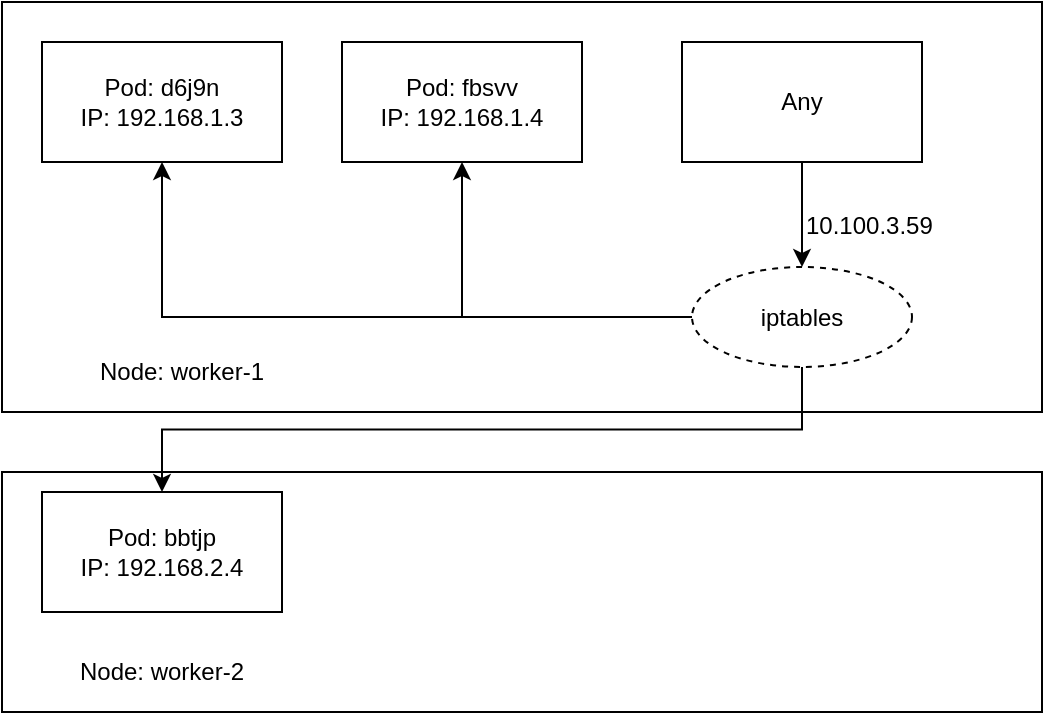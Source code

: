 <mxfile version="10.5.3" type="device"><diagram id="kgMyr8l_Kw0ryrp_cImU" name="第 1 页"><mxGraphModel dx="885" dy="682" grid="1" gridSize="10" guides="1" tooltips="1" connect="1" arrows="1" fold="1" page="1" pageScale="1" pageWidth="850" pageHeight="1100" math="0" shadow="0"><root><mxCell id="0"/><mxCell id="1" parent="0"/><mxCell id="8saykw-8LMvrKucxxWX4-1" value="" style="rounded=0;whiteSpace=wrap;html=1;" vertex="1" parent="1"><mxGeometry x="40" y="35" width="520" height="205" as="geometry"/></mxCell><mxCell id="8saykw-8LMvrKucxxWX4-2" value="Node: worker-1" style="text;html=1;strokeColor=none;fillColor=none;align=center;verticalAlign=middle;whiteSpace=wrap;rounded=0;" vertex="1" parent="1"><mxGeometry x="70" y="210" width="120" height="20" as="geometry"/></mxCell><mxCell id="8saykw-8LMvrKucxxWX4-4" value="Pod: d6j9n&lt;br&gt;IP:&amp;nbsp;192.168.1.3&lt;br&gt;" style="rounded=0;whiteSpace=wrap;html=1;" vertex="1" parent="1"><mxGeometry x="60" y="55" width="120" height="60" as="geometry"/></mxCell><mxCell id="8saykw-8LMvrKucxxWX4-5" value="Pod: fbsvv&lt;br&gt;IP:&amp;nbsp;192.168.1.4&lt;br&gt;" style="rounded=0;whiteSpace=wrap;html=1;" vertex="1" parent="1"><mxGeometry x="210" y="55" width="120" height="60" as="geometry"/></mxCell><mxCell id="8saykw-8LMvrKucxxWX4-6" value="" style="rounded=0;whiteSpace=wrap;html=1;" vertex="1" parent="1"><mxGeometry x="40" y="270" width="520" height="120" as="geometry"/></mxCell><mxCell id="8saykw-8LMvrKucxxWX4-7" value="Node: worker-2" style="text;html=1;strokeColor=none;fillColor=none;align=center;verticalAlign=middle;whiteSpace=wrap;rounded=0;" vertex="1" parent="1"><mxGeometry x="60" y="360" width="120" height="20" as="geometry"/></mxCell><mxCell id="8saykw-8LMvrKucxxWX4-8" value="Pod: bbtjp&lt;br&gt;IP:&amp;nbsp;192.168.2.4&lt;br&gt;" style="rounded=0;whiteSpace=wrap;html=1;" vertex="1" parent="1"><mxGeometry x="60" y="280" width="120" height="60" as="geometry"/></mxCell><mxCell id="8saykw-8LMvrKucxxWX4-15" style="edgeStyle=orthogonalEdgeStyle;rounded=0;orthogonalLoop=1;jettySize=auto;html=1;exitX=0.5;exitY=1;exitDx=0;exitDy=0;" edge="1" parent="1" source="8saykw-8LMvrKucxxWX4-13" target="8saykw-8LMvrKucxxWX4-14"><mxGeometry relative="1" as="geometry"/></mxCell><mxCell id="8saykw-8LMvrKucxxWX4-13" value="Any" style="rounded=0;whiteSpace=wrap;html=1;" vertex="1" parent="1"><mxGeometry x="380" y="55" width="120" height="60" as="geometry"/></mxCell><mxCell id="8saykw-8LMvrKucxxWX4-21" style="edgeStyle=orthogonalEdgeStyle;rounded=0;orthogonalLoop=1;jettySize=auto;html=1;exitX=0;exitY=0.5;exitDx=0;exitDy=0;entryX=0.5;entryY=1;entryDx=0;entryDy=0;" edge="1" parent="1" source="8saykw-8LMvrKucxxWX4-14" target="8saykw-8LMvrKucxxWX4-5"><mxGeometry relative="1" as="geometry"/></mxCell><mxCell id="8saykw-8LMvrKucxxWX4-22" style="edgeStyle=orthogonalEdgeStyle;rounded=0;orthogonalLoop=1;jettySize=auto;html=1;exitX=0;exitY=0.5;exitDx=0;exitDy=0;" edge="1" parent="1" source="8saykw-8LMvrKucxxWX4-14" target="8saykw-8LMvrKucxxWX4-4"><mxGeometry relative="1" as="geometry"/></mxCell><mxCell id="8saykw-8LMvrKucxxWX4-23" style="edgeStyle=orthogonalEdgeStyle;rounded=0;orthogonalLoop=1;jettySize=auto;html=1;exitX=0.5;exitY=1;exitDx=0;exitDy=0;" edge="1" parent="1" source="8saykw-8LMvrKucxxWX4-14" target="8saykw-8LMvrKucxxWX4-8"><mxGeometry relative="1" as="geometry"/></mxCell><mxCell id="8saykw-8LMvrKucxxWX4-14" value="iptables" style="ellipse;whiteSpace=wrap;html=1;dashed=1;" vertex="1" parent="1"><mxGeometry x="385" y="167.5" width="110" height="50" as="geometry"/></mxCell><mxCell id="8saykw-8LMvrKucxxWX4-16" value="10.100.3.59" style="text;html=1;" vertex="1" parent="1"><mxGeometry x="440" y="132.5" width="80" height="18" as="geometry"/></mxCell></root></mxGraphModel></diagram></mxfile>
